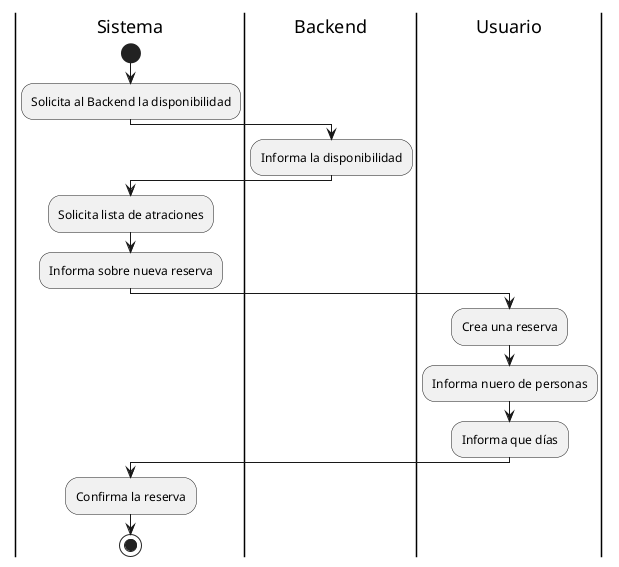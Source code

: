 @startuml actividad-creacion-tarjetas
|Sistema|
start
:Solicita al Backend la disponibilidad;

|Backend|
:Informa la disponibilidad;

|Sistema|
:Solicita lista de atraciones;

|Sistema|
:Informa sobre nueva reserva;

|Usuario|
:Crea una reserva;
:Informa nuero de personas;
:Informa que días;

|Sistema|
:Confirma la reserva;

stop
@enduml
